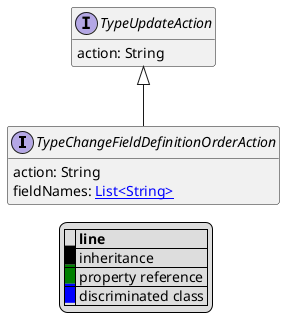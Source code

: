 @startuml

hide empty fields
hide empty methods
legend
|= |= line |
|<back:black>   </back>| inheritance |
|<back:green>   </back>| property reference |
|<back:blue>   </back>| discriminated class |
endlegend
interface TypeChangeFieldDefinitionOrderAction [[TypeChangeFieldDefinitionOrderAction.svg]] extends TypeUpdateAction {
    action: String
    fieldNames: [[String.svg List<String>]]
}
interface TypeUpdateAction [[TypeUpdateAction.svg]]  {
    action: String
}





@enduml
